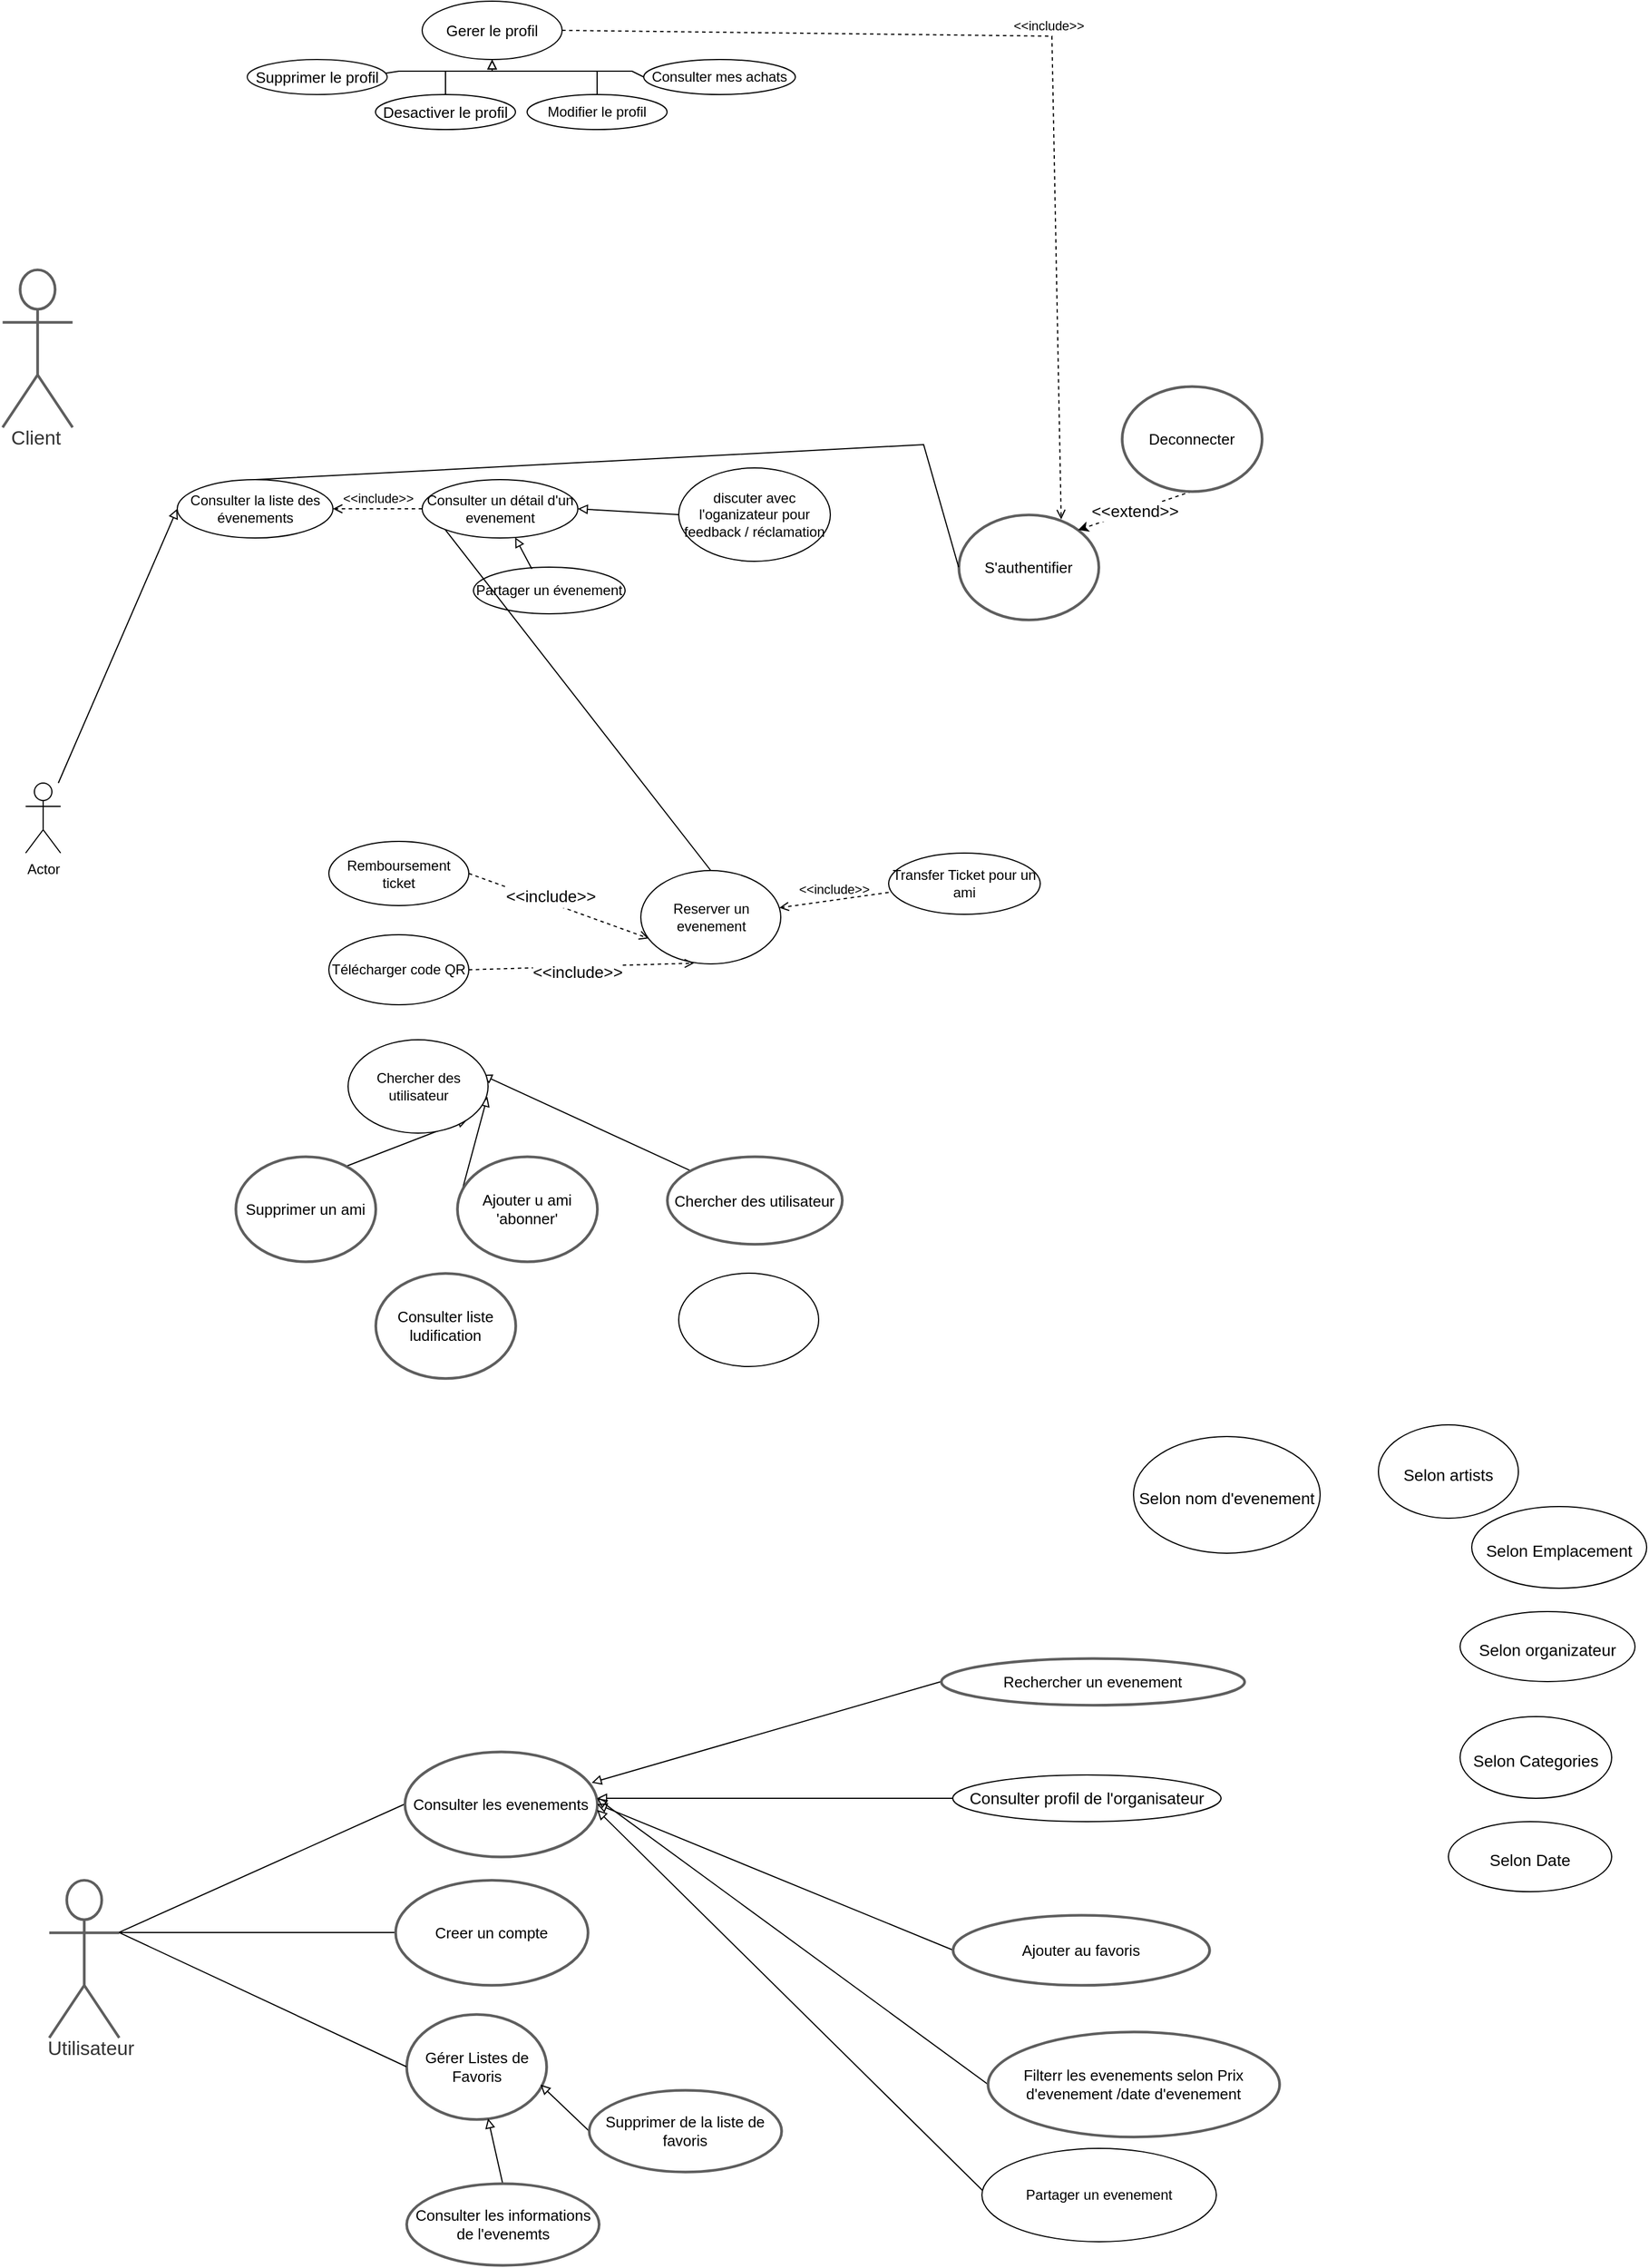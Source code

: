 <mxfile version="20.8.16" type="github">
  <diagram name="Page-1" id="ftNd-YgC9ZWd_KhuzdhC">
    <mxGraphModel dx="926" dy="-332" grid="1" gridSize="10" guides="1" tooltips="1" connect="1" arrows="1" fold="1" page="1" pageScale="1" pageWidth="1169" pageHeight="827" math="0" shadow="0">
      <root>
        <mxCell id="0" />
        <mxCell id="1" parent="0" />
        <mxCell id="tYOuKYM6x3wthSHOWYr8-1" value="Client" style="html=1;overflow=block;blockSpacing=1;shape=umlActor;labelPosition=center;verticalLabelPosition=bottom;verticalAlign=top;whiteSpace=nowrap;fontSize=16.7;fontColor=#333333;align=center;spacing=0;strokeColor=#5e5e5e;strokeOpacity=100;rounded=1;absoluteArcSize=1;arcSize=9;strokeWidth=2.3;lucidId=Zoit8c.qYpQ7;" vertex="1" parent="1">
          <mxGeometry x="80" y="1320" width="60" height="135" as="geometry" />
        </mxCell>
        <mxCell id="tYOuKYM6x3wthSHOWYr8-2" value="Gerer le profil" style="html=1;overflow=block;blockSpacing=1;whiteSpace=wrap;ellipse;fontSize=13;spacing=3.8;strokeColor=#030303;strokeOpacity=100;rounded=1;absoluteArcSize=1;arcSize=9;strokeWidth=1;lucidId=3sitsereLQRn;" vertex="1" parent="1">
          <mxGeometry x="440" y="1090" width="120" height="50" as="geometry" />
        </mxCell>
        <mxCell id="tYOuKYM6x3wthSHOWYr8-37" style="edgeStyle=orthogonalEdgeStyle;rounded=0;orthogonalLoop=1;jettySize=auto;html=1;exitX=0.5;exitY=0;exitDx=0;exitDy=0;entryX=0.5;entryY=1;entryDx=0;entryDy=0;endArrow=block;endFill=0;" edge="1" parent="1" source="tYOuKYM6x3wthSHOWYr8-4" target="tYOuKYM6x3wthSHOWYr8-2">
          <mxGeometry relative="1" as="geometry" />
        </mxCell>
        <mxCell id="tYOuKYM6x3wthSHOWYr8-4" value="Desactiver le profil" style="html=1;overflow=block;blockSpacing=1;whiteSpace=wrap;ellipse;fontSize=13;spacing=3.8;strokeColor=#000000;strokeOpacity=100;rounded=1;absoluteArcSize=1;arcSize=9;strokeWidth=1;lucidId=jtitNFk_JNwB;" vertex="1" parent="1">
          <mxGeometry x="400" y="1170" width="120" height="30" as="geometry" />
        </mxCell>
        <mxCell id="tYOuKYM6x3wthSHOWYr8-5" value="Consulter liste ludification" style="html=1;overflow=block;blockSpacing=1;whiteSpace=wrap;ellipse;fontSize=13;spacing=3.8;strokeColor=#5e5e5e;strokeOpacity=100;rounded=1;absoluteArcSize=1;arcSize=9;strokeWidth=2.3;lucidId=AtitZLWRrcX2;" vertex="1" parent="1">
          <mxGeometry x="400" y="2180" width="120" height="90" as="geometry" />
        </mxCell>
        <mxCell id="tYOuKYM6x3wthSHOWYr8-6" style="edgeStyle=none;rounded=0;orthogonalLoop=1;jettySize=auto;html=1;exitX=0;exitY=0.5;exitDx=0;exitDy=0;entryX=0.995;entryY=0.61;entryDx=0;entryDy=0;fontSize=18;endArrow=block;endFill=0;entryPerimeter=0;" edge="1" parent="1" source="tYOuKYM6x3wthSHOWYr8-7" target="tYOuKYM6x3wthSHOWYr8-19">
          <mxGeometry relative="1" as="geometry">
            <mxPoint x="637.565" y="2236.715" as="targetPoint" />
          </mxGeometry>
        </mxCell>
        <mxCell id="tYOuKYM6x3wthSHOWYr8-7" value="Ajouter u ami &#39;abonner&#39;" style="html=1;overflow=block;blockSpacing=1;whiteSpace=wrap;ellipse;fontSize=13;spacing=3.8;strokeColor=#5e5e5e;strokeOpacity=100;rounded=1;absoluteArcSize=1;arcSize=9;strokeWidth=2.3;lucidId=yuiteOMJiaQA;" vertex="1" parent="1">
          <mxGeometry x="470" y="2080" width="120" height="90" as="geometry" />
        </mxCell>
        <mxCell id="tYOuKYM6x3wthSHOWYr8-8" style="edgeStyle=none;rounded=0;orthogonalLoop=1;jettySize=auto;html=1;exitX=0;exitY=0.5;exitDx=0;exitDy=0;entryX=1;entryY=1;entryDx=0;entryDy=0;fontSize=18;endArrow=block;endFill=0;" edge="1" parent="1" source="tYOuKYM6x3wthSHOWYr8-9" target="tYOuKYM6x3wthSHOWYr8-19">
          <mxGeometry relative="1" as="geometry">
            <mxPoint x="623.08" y="2245.23" as="targetPoint" />
          </mxGeometry>
        </mxCell>
        <mxCell id="tYOuKYM6x3wthSHOWYr8-9" value="Supprimer un ami" style="html=1;overflow=block;blockSpacing=1;whiteSpace=wrap;ellipse;fontSize=13;spacing=3.8;strokeColor=#5e5e5e;strokeOpacity=100;rounded=1;absoluteArcSize=1;arcSize=9;strokeWidth=2.3;lucidId=Juitxt.MBrJM;" vertex="1" parent="1">
          <mxGeometry x="280" y="2080" width="120" height="90" as="geometry" />
        </mxCell>
        <mxCell id="tYOuKYM6x3wthSHOWYr8-10" value="" style="edgeStyle=none;rounded=0;orthogonalLoop=1;jettySize=auto;html=1;fontSize=18;endArrow=block;endFill=0;entryX=0.958;entryY=0.375;entryDx=0;entryDy=0;entryPerimeter=0;" edge="1" parent="1" source="tYOuKYM6x3wthSHOWYr8-11" target="tYOuKYM6x3wthSHOWYr8-19">
          <mxGeometry relative="1" as="geometry">
            <mxPoint x="653.849" y="2196.229" as="targetPoint" />
          </mxGeometry>
        </mxCell>
        <mxCell id="tYOuKYM6x3wthSHOWYr8-11" value="Chercher des utilisateur" style="html=1;overflow=block;blockSpacing=1;whiteSpace=wrap;ellipse;fontSize=13;spacing=3.8;strokeColor=#5e5e5e;strokeOpacity=100;rounded=1;absoluteArcSize=1;arcSize=9;strokeWidth=2.3;lucidId=SuitE4AoL12q;" vertex="1" parent="1">
          <mxGeometry x="650" y="2080" width="150" height="75" as="geometry" />
        </mxCell>
        <mxCell id="tYOuKYM6x3wthSHOWYr8-42" style="edgeStyle=orthogonalEdgeStyle;rounded=0;orthogonalLoop=1;jettySize=auto;html=1;entryX=0.5;entryY=1;entryDx=0;entryDy=0;endArrow=block;endFill=0;" edge="1" parent="1" source="tYOuKYM6x3wthSHOWYr8-13" target="tYOuKYM6x3wthSHOWYr8-2">
          <mxGeometry relative="1" as="geometry">
            <Array as="points">
              <mxPoint x="590" y="1150" />
              <mxPoint x="500" y="1150" />
            </Array>
          </mxGeometry>
        </mxCell>
        <mxCell id="tYOuKYM6x3wthSHOWYr8-13" value="Modifier le profil" style="ellipse;whiteSpace=wrap;html=1;" vertex="1" parent="1">
          <mxGeometry x="530" y="1170" width="120" height="30" as="geometry" />
        </mxCell>
        <mxCell id="tYOuKYM6x3wthSHOWYr8-14" value="Reserver un evenement" style="ellipse;whiteSpace=wrap;html=1;" vertex="1" parent="1">
          <mxGeometry x="627.5" y="1835" width="120" height="80" as="geometry" />
        </mxCell>
        <mxCell id="tYOuKYM6x3wthSHOWYr8-15" value="&lt;font style=&quot;font-size: 14px;&quot;&gt;&amp;lt;&amp;lt;include&amp;gt;&amp;gt;&lt;/font&gt;" style="edgeStyle=none;rounded=0;orthogonalLoop=1;jettySize=auto;html=1;exitX=1;exitY=0.5;exitDx=0;exitDy=0;entryX=0.056;entryY=0.727;entryDx=0;entryDy=0;entryPerimeter=0;dashed=1;fontSize=18;endArrow=open;endFill=0;" edge="1" parent="1" source="tYOuKYM6x3wthSHOWYr8-16" target="tYOuKYM6x3wthSHOWYr8-14">
          <mxGeometry x="-0.123" y="6" relative="1" as="geometry">
            <mxPoint x="420" y="1950.0" as="sourcePoint" />
            <mxPoint x="545.64" y="1872.88" as="targetPoint" />
            <mxPoint as="offset" />
          </mxGeometry>
        </mxCell>
        <mxCell id="tYOuKYM6x3wthSHOWYr8-16" value="Remboursement ticket" style="ellipse;whiteSpace=wrap;html=1;" vertex="1" parent="1">
          <mxGeometry x="360" y="1810" width="120" height="55" as="geometry" />
        </mxCell>
        <mxCell id="tYOuKYM6x3wthSHOWYr8-17" value="&lt;font style=&quot;font-size: 14px;&quot;&gt;&amp;lt;&amp;lt;include&amp;gt;&amp;gt;&lt;br&gt;&lt;/font&gt;" style="edgeStyle=none;rounded=0;orthogonalLoop=1;jettySize=auto;html=1;exitX=1;exitY=0.5;exitDx=0;exitDy=0;entryX=0.38;entryY=0.992;entryDx=0;entryDy=0;entryPerimeter=0;dashed=1;fontSize=18;endArrow=open;endFill=0;" edge="1" parent="1" source="tYOuKYM6x3wthSHOWYr8-18" target="tYOuKYM6x3wthSHOWYr8-14">
          <mxGeometry x="-0.037" y="-4" relative="1" as="geometry">
            <mxPoint as="offset" />
          </mxGeometry>
        </mxCell>
        <mxCell id="tYOuKYM6x3wthSHOWYr8-18" value="Télécharger code QR" style="ellipse;whiteSpace=wrap;html=1;" vertex="1" parent="1">
          <mxGeometry x="360" y="1890" width="120" height="60" as="geometry" />
        </mxCell>
        <mxCell id="tYOuKYM6x3wthSHOWYr8-19" value="Chercher des utilisateur" style="ellipse;whiteSpace=wrap;html=1;" vertex="1" parent="1">
          <mxGeometry x="376.5" y="1980" width="120" height="80" as="geometry" />
        </mxCell>
        <mxCell id="tYOuKYM6x3wthSHOWYr8-20" value="S&#39;authentifier" style="html=1;overflow=block;blockSpacing=1;whiteSpace=wrap;ellipse;fontSize=13;spacing=3.8;strokeColor=#5e5e5e;strokeOpacity=100;rounded=1;absoluteArcSize=1;arcSize=9;strokeWidth=2.3;lucidId=XvitAHHM73nt;" vertex="1" parent="1">
          <mxGeometry x="900" y="1530" width="120" height="90" as="geometry" />
        </mxCell>
        <mxCell id="tYOuKYM6x3wthSHOWYr8-21" value="&amp;lt;&amp;lt;extend&amp;gt;&amp;gt;" style="edgeStyle=none;rounded=0;orthogonalLoop=1;jettySize=auto;html=1;exitX=0.5;exitY=1;exitDx=0;exitDy=0;entryX=1;entryY=0;entryDx=0;entryDy=0;fontSize=14;endArrow=classic;endFill=1;dashed=1;" edge="1" parent="1" source="tYOuKYM6x3wthSHOWYr8-22" target="tYOuKYM6x3wthSHOWYr8-20">
          <mxGeometry relative="1" as="geometry" />
        </mxCell>
        <mxCell id="tYOuKYM6x3wthSHOWYr8-22" value="Deconnecter" style="html=1;overflow=block;blockSpacing=1;whiteSpace=wrap;ellipse;fontSize=13;spacing=3.8;strokeColor=#5e5e5e;strokeOpacity=100;rounded=1;absoluteArcSize=1;arcSize=9;strokeWidth=2.3;lucidId=XvitmW9DInrr;" vertex="1" parent="1">
          <mxGeometry x="1040" y="1420" width="120" height="90" as="geometry" />
        </mxCell>
        <mxCell id="tYOuKYM6x3wthSHOWYr8-24" value="Supprimer le profil" style="html=1;overflow=block;blockSpacing=1;whiteSpace=wrap;ellipse;fontSize=13;spacing=3.8;strokeColor=#121212;strokeOpacity=100;rounded=1;absoluteArcSize=1;arcSize=9;strokeWidth=1;lucidId=jtitNFk_JNwB;" vertex="1" parent="1">
          <mxGeometry x="290" y="1140" width="120" height="30" as="geometry" />
        </mxCell>
        <mxCell id="tYOuKYM6x3wthSHOWYr8-25" value="Consulter la liste des évenements" style="ellipse;whiteSpace=wrap;html=1;" vertex="1" parent="1">
          <mxGeometry x="230" y="1500" width="133.5" height="50" as="geometry" />
        </mxCell>
        <mxCell id="tYOuKYM6x3wthSHOWYr8-26" style="edgeStyle=none;rounded=0;orthogonalLoop=1;jettySize=auto;html=1;exitX=0;exitY=0.5;exitDx=0;exitDy=0;endArrow=block;endFill=0;entryX=1;entryY=0.5;entryDx=0;entryDy=0;" edge="1" parent="1" source="tYOuKYM6x3wthSHOWYr8-27" target="tYOuKYM6x3wthSHOWYr8-32">
          <mxGeometry relative="1" as="geometry">
            <mxPoint x="500" y="1510" as="targetPoint" />
          </mxGeometry>
        </mxCell>
        <mxCell id="tYOuKYM6x3wthSHOWYr8-27" value="discuter avec l&#39;oganizateur pour feedback / réclamation" style="ellipse;whiteSpace=wrap;html=1;" vertex="1" parent="1">
          <mxGeometry x="660" y="1490" width="130" height="80" as="geometry" />
        </mxCell>
        <mxCell id="tYOuKYM6x3wthSHOWYr8-28" value="Transfer Ticket pour un ami" style="ellipse;whiteSpace=wrap;html=1;" vertex="1" parent="1">
          <mxGeometry x="840" y="1820" width="130" height="52.5" as="geometry" />
        </mxCell>
        <mxCell id="tYOuKYM6x3wthSHOWYr8-29" value="&amp;lt;&amp;lt;include&amp;gt;&amp;gt;" style="html=1;verticalAlign=bottom;labelBackgroundColor=none;endArrow=open;endFill=0;dashed=1;rounded=0;exitX=0;exitY=0.643;exitDx=0;exitDy=0;exitPerimeter=0;" edge="1" parent="1" source="tYOuKYM6x3wthSHOWYr8-28" target="tYOuKYM6x3wthSHOWYr8-14">
          <mxGeometry width="160" relative="1" as="geometry">
            <mxPoint x="840" y="1830" as="sourcePoint" />
            <mxPoint x="1000" y="1830" as="targetPoint" />
          </mxGeometry>
        </mxCell>
        <mxCell id="tYOuKYM6x3wthSHOWYr8-30" value="Partager un évenement" style="ellipse;whiteSpace=wrap;html=1;" vertex="1" parent="1">
          <mxGeometry x="484" y="1575" width="130" height="40" as="geometry" />
        </mxCell>
        <mxCell id="tYOuKYM6x3wthSHOWYr8-31" style="edgeStyle=none;rounded=0;orthogonalLoop=1;jettySize=auto;html=1;exitX=0.385;exitY=0.037;exitDx=0;exitDy=0;endArrow=block;endFill=0;exitPerimeter=0;" edge="1" parent="1" source="tYOuKYM6x3wthSHOWYr8-30" target="tYOuKYM6x3wthSHOWYr8-32">
          <mxGeometry relative="1" as="geometry">
            <mxPoint x="550.0" y="1560" as="sourcePoint" />
            <mxPoint x="466.75" y="1535" as="targetPoint" />
          </mxGeometry>
        </mxCell>
        <mxCell id="tYOuKYM6x3wthSHOWYr8-32" value="Consulter un détail d&#39;un evenement" style="ellipse;whiteSpace=wrap;html=1;" vertex="1" parent="1">
          <mxGeometry x="440" y="1500" width="133.5" height="50" as="geometry" />
        </mxCell>
        <mxCell id="tYOuKYM6x3wthSHOWYr8-33" value="&amp;lt;&amp;lt;include&amp;gt;&amp;gt;" style="html=1;verticalAlign=bottom;labelBackgroundColor=none;endArrow=open;endFill=0;dashed=1;rounded=0;entryX=1;entryY=0.5;entryDx=0;entryDy=0;exitX=0;exitY=0.5;exitDx=0;exitDy=0;" edge="1" parent="1" source="tYOuKYM6x3wthSHOWYr8-32" target="tYOuKYM6x3wthSHOWYr8-25">
          <mxGeometry width="160" relative="1" as="geometry">
            <mxPoint x="420" y="1520" as="sourcePoint" />
            <mxPoint x="580" y="1520" as="targetPoint" />
          </mxGeometry>
        </mxCell>
        <mxCell id="tYOuKYM6x3wthSHOWYr8-43" style="rounded=0;orthogonalLoop=1;jettySize=auto;html=1;endArrow=none;endFill=0;exitX=0;exitY=0.5;exitDx=0;exitDy=0;" edge="1" parent="1" source="tYOuKYM6x3wthSHOWYr8-35">
          <mxGeometry relative="1" as="geometry">
            <mxPoint x="630" y="1160" as="sourcePoint" />
            <mxPoint x="500" y="1150" as="targetPoint" />
            <Array as="points">
              <mxPoint x="620" y="1150" />
              <mxPoint x="570" y="1150" />
            </Array>
          </mxGeometry>
        </mxCell>
        <mxCell id="tYOuKYM6x3wthSHOWYr8-35" value="Consulter mes achats" style="ellipse;whiteSpace=wrap;html=1;" vertex="1" parent="1">
          <mxGeometry x="630" y="1140" width="130" height="30" as="geometry" />
        </mxCell>
        <mxCell id="tYOuKYM6x3wthSHOWYr8-39" value="" style="endArrow=none;html=1;rounded=0;exitX=0.99;exitY=0.392;exitDx=0;exitDy=0;exitPerimeter=0;" edge="1" parent="1" source="tYOuKYM6x3wthSHOWYr8-24">
          <mxGeometry width="50" height="50" relative="1" as="geometry">
            <mxPoint x="417.12" y="1150.23" as="sourcePoint" />
            <mxPoint x="460" y="1150" as="targetPoint" />
            <Array as="points">
              <mxPoint x="420" y="1150" />
            </Array>
          </mxGeometry>
        </mxCell>
        <mxCell id="tYOuKYM6x3wthSHOWYr8-49" value="&amp;lt;&amp;lt;include&amp;gt;&amp;gt;" style="html=1;verticalAlign=bottom;labelBackgroundColor=none;endArrow=open;endFill=0;dashed=1;rounded=0;exitX=1;exitY=0.5;exitDx=0;exitDy=0;entryX=0.733;entryY=0.044;entryDx=0;entryDy=0;entryPerimeter=0;" edge="1" parent="1" source="tYOuKYM6x3wthSHOWYr8-2" target="tYOuKYM6x3wthSHOWYr8-20">
          <mxGeometry width="160" relative="1" as="geometry">
            <mxPoint x="890" y="1150" as="sourcePoint" />
            <mxPoint x="940" y="1250" as="targetPoint" />
            <Array as="points">
              <mxPoint x="980" y="1120" />
            </Array>
          </mxGeometry>
        </mxCell>
        <mxCell id="tYOuKYM6x3wthSHOWYr8-57" style="edgeStyle=none;rounded=0;orthogonalLoop=1;jettySize=auto;html=1;entryX=0;entryY=0.5;entryDx=0;entryDy=0;endArrow=block;endFill=0;" edge="1" parent="1" source="tYOuKYM6x3wthSHOWYr8-50" target="tYOuKYM6x3wthSHOWYr8-25">
          <mxGeometry relative="1" as="geometry" />
        </mxCell>
        <mxCell id="tYOuKYM6x3wthSHOWYr8-50" value="Actor" style="shape=umlActor;verticalLabelPosition=bottom;verticalAlign=top;html=1;outlineConnect=0;" vertex="1" parent="1">
          <mxGeometry x="100" y="1760" width="30" height="60" as="geometry" />
        </mxCell>
        <mxCell id="tYOuKYM6x3wthSHOWYr8-54" value="" style="endArrow=none;html=1;rounded=0;entryX=0;entryY=1;entryDx=0;entryDy=0;exitX=0.5;exitY=0;exitDx=0;exitDy=0;" edge="1" parent="1" source="tYOuKYM6x3wthSHOWYr8-14" target="tYOuKYM6x3wthSHOWYr8-32">
          <mxGeometry width="50" height="50" relative="1" as="geometry">
            <mxPoint x="470" y="1840" as="sourcePoint" />
            <mxPoint x="520" y="1790" as="targetPoint" />
          </mxGeometry>
        </mxCell>
        <mxCell id="tYOuKYM6x3wthSHOWYr8-56" value="" style="endArrow=none;html=1;rounded=0;entryX=0;entryY=0.5;entryDx=0;entryDy=0;exitX=0.5;exitY=0;exitDx=0;exitDy=0;" edge="1" parent="1" source="tYOuKYM6x3wthSHOWYr8-25" target="tYOuKYM6x3wthSHOWYr8-20">
          <mxGeometry width="50" height="50" relative="1" as="geometry">
            <mxPoint x="747.5" y="1630" as="sourcePoint" />
            <mxPoint x="797.5" y="1580" as="targetPoint" />
            <Array as="points">
              <mxPoint x="870" y="1470" />
            </Array>
          </mxGeometry>
        </mxCell>
        <mxCell id="tYOuKYM6x3wthSHOWYr8-86" style="rounded=0;orthogonalLoop=1;jettySize=auto;html=1;exitX=1;exitY=0.333;exitDx=0;exitDy=0;exitPerimeter=0;entryX=0;entryY=0.5;entryDx=0;entryDy=0;endArrow=none;endFill=0;" edge="1" parent="1" source="tYOuKYM6x3wthSHOWYr8-88" target="tYOuKYM6x3wthSHOWYr8-89">
          <mxGeometry relative="1" as="geometry" />
        </mxCell>
        <mxCell id="tYOuKYM6x3wthSHOWYr8-87" style="edgeStyle=none;rounded=0;orthogonalLoop=1;jettySize=auto;html=1;exitX=1;exitY=0.333;exitDx=0;exitDy=0;exitPerimeter=0;entryX=0;entryY=0.5;entryDx=0;entryDy=0;endArrow=none;endFill=0;" edge="1" parent="1" source="tYOuKYM6x3wthSHOWYr8-88" target="tYOuKYM6x3wthSHOWYr8-91">
          <mxGeometry relative="1" as="geometry" />
        </mxCell>
        <mxCell id="tYOuKYM6x3wthSHOWYr8-88" value="Utilisateur" style="html=1;overflow=block;blockSpacing=1;shape=umlActor;labelPosition=center;verticalLabelPosition=bottom;verticalAlign=top;whiteSpace=nowrap;fontSize=16.7;fontColor=#333333;align=center;spacing=0;strokeColor=#5e5e5e;strokeOpacity=100;rounded=1;absoluteArcSize=1;arcSize=9;strokeWidth=2.3;lucidId=8mitzC-ZQj-q;" vertex="1" parent="1">
          <mxGeometry x="120" y="2700" width="60" height="135" as="geometry" />
        </mxCell>
        <mxCell id="tYOuKYM6x3wthSHOWYr8-89" value="Consulter les evenements" style="html=1;overflow=block;blockSpacing=1;whiteSpace=wrap;ellipse;fontSize=13;spacing=3.8;strokeColor=#5e5e5e;strokeOpacity=100;rounded=1;absoluteArcSize=1;arcSize=9;strokeWidth=2.3;lucidId=soitjvf58P_N;" vertex="1" parent="1">
          <mxGeometry x="425" y="2590" width="165" height="90" as="geometry" />
        </mxCell>
        <mxCell id="tYOuKYM6x3wthSHOWYr8-90" value="" style="html=1;jettySize=18;whiteSpace=wrap;fontSize=13;strokeColor=#5E5E5E;strokeWidth=1.5;rounded=1;arcSize=12;edgeStyle=orthogonalEdgeStyle;startArrow=none;endArrow=block;endFill=1;lucidId=mpitS5lhm7C1;" edge="1" parent="1">
          <mxGeometry width="100" height="100" relative="1" as="geometry">
            <Array as="points" />
            <mxPoint x="676" y="2759" as="sourcePoint" />
            <mxPoint x="676" y="2759" as="targetPoint" />
          </mxGeometry>
        </mxCell>
        <mxCell id="tYOuKYM6x3wthSHOWYr8-91" value="Creer un compte" style="html=1;overflow=block;blockSpacing=1;whiteSpace=wrap;ellipse;fontSize=13;spacing=3.8;strokeColor=#5e5e5e;strokeOpacity=100;rounded=1;absoluteArcSize=1;arcSize=9;strokeWidth=2.3;lucidId=KpitLF8Kvkj4;" vertex="1" parent="1">
          <mxGeometry x="417" y="2700" width="165" height="90" as="geometry" />
        </mxCell>
        <mxCell id="tYOuKYM6x3wthSHOWYr8-92" style="edgeStyle=none;rounded=0;orthogonalLoop=1;jettySize=auto;html=1;exitX=0;exitY=0.5;exitDx=0;exitDy=0;entryX=0.972;entryY=0.296;entryDx=0;entryDy=0;fontSize=14;endArrow=block;endFill=0;entryPerimeter=0;" edge="1" parent="1" source="tYOuKYM6x3wthSHOWYr8-93" target="tYOuKYM6x3wthSHOWYr8-89">
          <mxGeometry relative="1" as="geometry">
            <Array as="points" />
          </mxGeometry>
        </mxCell>
        <mxCell id="tYOuKYM6x3wthSHOWYr8-93" value="&lt;div&gt;Rechercher un evenement &lt;br&gt;&lt;/div&gt;" style="html=1;overflow=block;blockSpacing=1;whiteSpace=wrap;ellipse;fontSize=13;spacing=3.8;strokeColor=#5e5e5e;strokeOpacity=100;rounded=1;absoluteArcSize=1;arcSize=9;strokeWidth=2.3;lucidId=.BitsejxpJ_f;" vertex="1" parent="1">
          <mxGeometry x="885" y="2510" width="260" height="40" as="geometry" />
        </mxCell>
        <mxCell id="tYOuKYM6x3wthSHOWYr8-94" style="edgeStyle=none;rounded=0;orthogonalLoop=1;jettySize=auto;html=1;exitX=0;exitY=0.5;exitDx=0;exitDy=0;fontSize=14;endArrow=block;endFill=0;" edge="1" parent="1" source="tYOuKYM6x3wthSHOWYr8-95">
          <mxGeometry relative="1" as="geometry">
            <mxPoint x="590" y="2630" as="targetPoint" />
          </mxGeometry>
        </mxCell>
        <mxCell id="tYOuKYM6x3wthSHOWYr8-95" value="Filterr les evenements selon Prix d&#39;evenement /date d&#39;evenement" style="html=1;overflow=block;blockSpacing=1;whiteSpace=wrap;ellipse;fontSize=13;spacing=3.8;strokeColor=#5e5e5e;strokeOpacity=100;rounded=1;absoluteArcSize=1;arcSize=9;strokeWidth=2.3;lucidId=.BitsejxpJ_f;" vertex="1" parent="1">
          <mxGeometry x="925" y="2830" width="250" height="90" as="geometry" />
        </mxCell>
        <mxCell id="tYOuKYM6x3wthSHOWYr8-96" value="" style="edgeStyle=none;rounded=0;orthogonalLoop=1;jettySize=auto;html=1;fontSize=14;endArrow=block;endFill=0;" edge="1" parent="1" source="tYOuKYM6x3wthSHOWYr8-97">
          <mxGeometry relative="1" as="geometry">
            <mxPoint x="590" y="2630" as="targetPoint" />
          </mxGeometry>
        </mxCell>
        <mxCell id="tYOuKYM6x3wthSHOWYr8-97" value="&lt;font style=&quot;font-size: 14px;&quot;&gt;Consulter profil de l&#39;organisateur&lt;/font&gt;" style="ellipse;whiteSpace=wrap;html=1;" vertex="1" parent="1">
          <mxGeometry x="895" y="2610" width="230" height="40" as="geometry" />
        </mxCell>
        <mxCell id="tYOuKYM6x3wthSHOWYr8-98" style="edgeStyle=none;rounded=0;orthogonalLoop=1;jettySize=auto;html=1;exitX=0;exitY=0.5;exitDx=0;exitDy=0;fontSize=14;endArrow=block;endFill=0;" edge="1" parent="1">
          <mxGeometry relative="1" as="geometry">
            <mxPoint x="590" y="2640" as="targetPoint" />
            <mxPoint x="924.5" y="2970" as="sourcePoint" />
          </mxGeometry>
        </mxCell>
        <mxCell id="tYOuKYM6x3wthSHOWYr8-99" value="Partager un evenement" style="ellipse;whiteSpace=wrap;html=1;" vertex="1" parent="1">
          <mxGeometry x="920" y="2930" width="201" height="80" as="geometry" />
        </mxCell>
        <mxCell id="tYOuKYM6x3wthSHOWYr8-100" style="edgeStyle=none;rounded=0;orthogonalLoop=1;jettySize=auto;html=1;exitX=0;exitY=0.5;exitDx=0;exitDy=0;entryX=1;entryY=0.5;entryDx=0;entryDy=0;fontSize=14;endArrow=block;endFill=0;" edge="1" parent="1" source="tYOuKYM6x3wthSHOWYr8-101" target="tYOuKYM6x3wthSHOWYr8-89">
          <mxGeometry relative="1" as="geometry" />
        </mxCell>
        <mxCell id="tYOuKYM6x3wthSHOWYr8-101" value="Ajouter au favoris" style="html=1;overflow=block;blockSpacing=1;whiteSpace=wrap;ellipse;fontSize=13;spacing=3.8;strokeColor=#5e5e5e;strokeOpacity=100;rounded=1;absoluteArcSize=1;arcSize=9;strokeWidth=2.3;lucidId=.BitsejxpJ_f;" vertex="1" parent="1">
          <mxGeometry x="895" y="2730" width="220" height="60" as="geometry" />
        </mxCell>
        <mxCell id="tYOuKYM6x3wthSHOWYr8-102" value="&lt;div&gt;&lt;font style=&quot;font-size: 14px;&quot;&gt;Selon &lt;font style=&quot;font-size: 14px;&quot;&gt;organizateur&lt;/font&gt;&lt;/font&gt;&lt;/div&gt;" style="ellipse;whiteSpace=wrap;html=1;fontSize=24;" vertex="1" parent="1">
          <mxGeometry x="1330" y="2470" width="150" height="60" as="geometry" />
        </mxCell>
        <mxCell id="tYOuKYM6x3wthSHOWYr8-103" value="&lt;font style=&quot;font-size: 14px;&quot;&gt;Selon artists&lt;/font&gt;" style="ellipse;whiteSpace=wrap;html=1;fontSize=24;" vertex="1" parent="1">
          <mxGeometry x="1260" y="2310" width="120" height="80" as="geometry" />
        </mxCell>
        <mxCell id="tYOuKYM6x3wthSHOWYr8-104" value="&lt;font style=&quot;font-size: 14px;&quot;&gt;Selon nom d&#39;evenement&lt;/font&gt;" style="ellipse;whiteSpace=wrap;html=1;fontSize=24;" vertex="1" parent="1">
          <mxGeometry x="1050" y="2320" width="160" height="100" as="geometry" />
        </mxCell>
        <mxCell id="tYOuKYM6x3wthSHOWYr8-105" value="&lt;div&gt;&lt;font style=&quot;font-size: 14px;&quot;&gt;Selon &lt;font style=&quot;font-size: 14px;&quot;&gt;Date&lt;/font&gt;&lt;/font&gt;&lt;/div&gt;" style="ellipse;whiteSpace=wrap;html=1;fontSize=24;" vertex="1" parent="1">
          <mxGeometry x="1320" y="2650" width="140" height="60" as="geometry" />
        </mxCell>
        <mxCell id="tYOuKYM6x3wthSHOWYr8-106" value="&lt;div&gt;&lt;font style=&quot;font-size: 14px;&quot;&gt;Selon &lt;font style=&quot;font-size: 14px;&quot;&gt;Emplacement&lt;/font&gt;&lt;/font&gt;&lt;/div&gt;" style="ellipse;whiteSpace=wrap;html=1;fontSize=24;" vertex="1" parent="1">
          <mxGeometry x="1340" y="2380" width="150" height="70" as="geometry" />
        </mxCell>
        <mxCell id="tYOuKYM6x3wthSHOWYr8-107" value="&lt;div&gt;&lt;font style=&quot;font-size: 14px;&quot;&gt;Selon &lt;font style=&quot;font-size: 14px;&quot;&gt;Categories&lt;/font&gt;&lt;/font&gt;&lt;/div&gt;" style="ellipse;whiteSpace=wrap;html=1;fontSize=24;" vertex="1" parent="1">
          <mxGeometry x="1330" y="2560" width="130" height="70" as="geometry" />
        </mxCell>
        <mxCell id="tYOuKYM6x3wthSHOWYr8-108" value="Gérer Listes de Favoris " style="html=1;overflow=block;blockSpacing=1;whiteSpace=wrap;ellipse;fontSize=13;spacing=3.8;strokeColor=#5e5e5e;strokeOpacity=100;rounded=1;absoluteArcSize=1;arcSize=9;strokeWidth=2.3;lucidId=atit3Y5sFF7p;" vertex="1" parent="1">
          <mxGeometry x="426.5" y="2815" width="120" height="90" as="geometry" />
        </mxCell>
        <mxCell id="tYOuKYM6x3wthSHOWYr8-109" style="edgeStyle=none;rounded=0;orthogonalLoop=1;jettySize=auto;html=1;exitX=0;exitY=0.5;exitDx=0;exitDy=0;fontSize=14;endArrow=block;endFill=0;entryX=0.958;entryY=0.671;entryDx=0;entryDy=0;entryPerimeter=0;" edge="1" parent="1" source="tYOuKYM6x3wthSHOWYr8-110" target="tYOuKYM6x3wthSHOWYr8-108">
          <mxGeometry relative="1" as="geometry">
            <mxPoint x="550" y="2850" as="targetPoint" />
          </mxGeometry>
        </mxCell>
        <mxCell id="tYOuKYM6x3wthSHOWYr8-110" value="Supprimer de la liste de favoris" style="html=1;overflow=block;blockSpacing=1;whiteSpace=wrap;ellipse;fontSize=13;spacing=3.8;strokeColor=#5e5e5e;strokeOpacity=100;rounded=1;absoluteArcSize=1;arcSize=9;strokeWidth=2.3;lucidId=atit3Y5sFF7p;" vertex="1" parent="1">
          <mxGeometry x="583" y="2880" width="165" height="70" as="geometry" />
        </mxCell>
        <mxCell id="tYOuKYM6x3wthSHOWYr8-111" style="edgeStyle=none;rounded=0;orthogonalLoop=1;jettySize=auto;html=1;exitX=0.5;exitY=0;exitDx=0;exitDy=0;fontSize=14;endArrow=block;endFill=0;" edge="1" parent="1" source="tYOuKYM6x3wthSHOWYr8-112" target="tYOuKYM6x3wthSHOWYr8-108">
          <mxGeometry relative="1" as="geometry" />
        </mxCell>
        <mxCell id="tYOuKYM6x3wthSHOWYr8-112" value="Consulter les informations de l&#39;evenemts" style="html=1;overflow=block;blockSpacing=1;whiteSpace=wrap;ellipse;fontSize=13;spacing=3.8;strokeColor=#5e5e5e;strokeOpacity=100;rounded=1;absoluteArcSize=1;arcSize=9;strokeWidth=2.3;lucidId=atit3Y5sFF7p;" vertex="1" parent="1">
          <mxGeometry x="426.5" y="2960" width="165" height="70" as="geometry" />
        </mxCell>
        <mxCell id="tYOuKYM6x3wthSHOWYr8-113" style="edgeStyle=none;rounded=0;orthogonalLoop=1;jettySize=auto;html=1;exitX=1;exitY=0.333;exitDx=0;exitDy=0;exitPerimeter=0;entryX=0;entryY=0.5;entryDx=0;entryDy=0;endArrow=none;endFill=0;" edge="1" parent="1" source="tYOuKYM6x3wthSHOWYr8-88" target="tYOuKYM6x3wthSHOWYr8-108">
          <mxGeometry relative="1" as="geometry">
            <mxPoint x="190" y="2755" as="sourcePoint" />
            <mxPoint x="427.0" y="2755" as="targetPoint" />
          </mxGeometry>
        </mxCell>
        <mxCell id="tYOuKYM6x3wthSHOWYr8-114" value="" style="ellipse;whiteSpace=wrap;html=1;" vertex="1" parent="1">
          <mxGeometry x="660" y="2180" width="120" height="80" as="geometry" />
        </mxCell>
      </root>
    </mxGraphModel>
  </diagram>
</mxfile>
